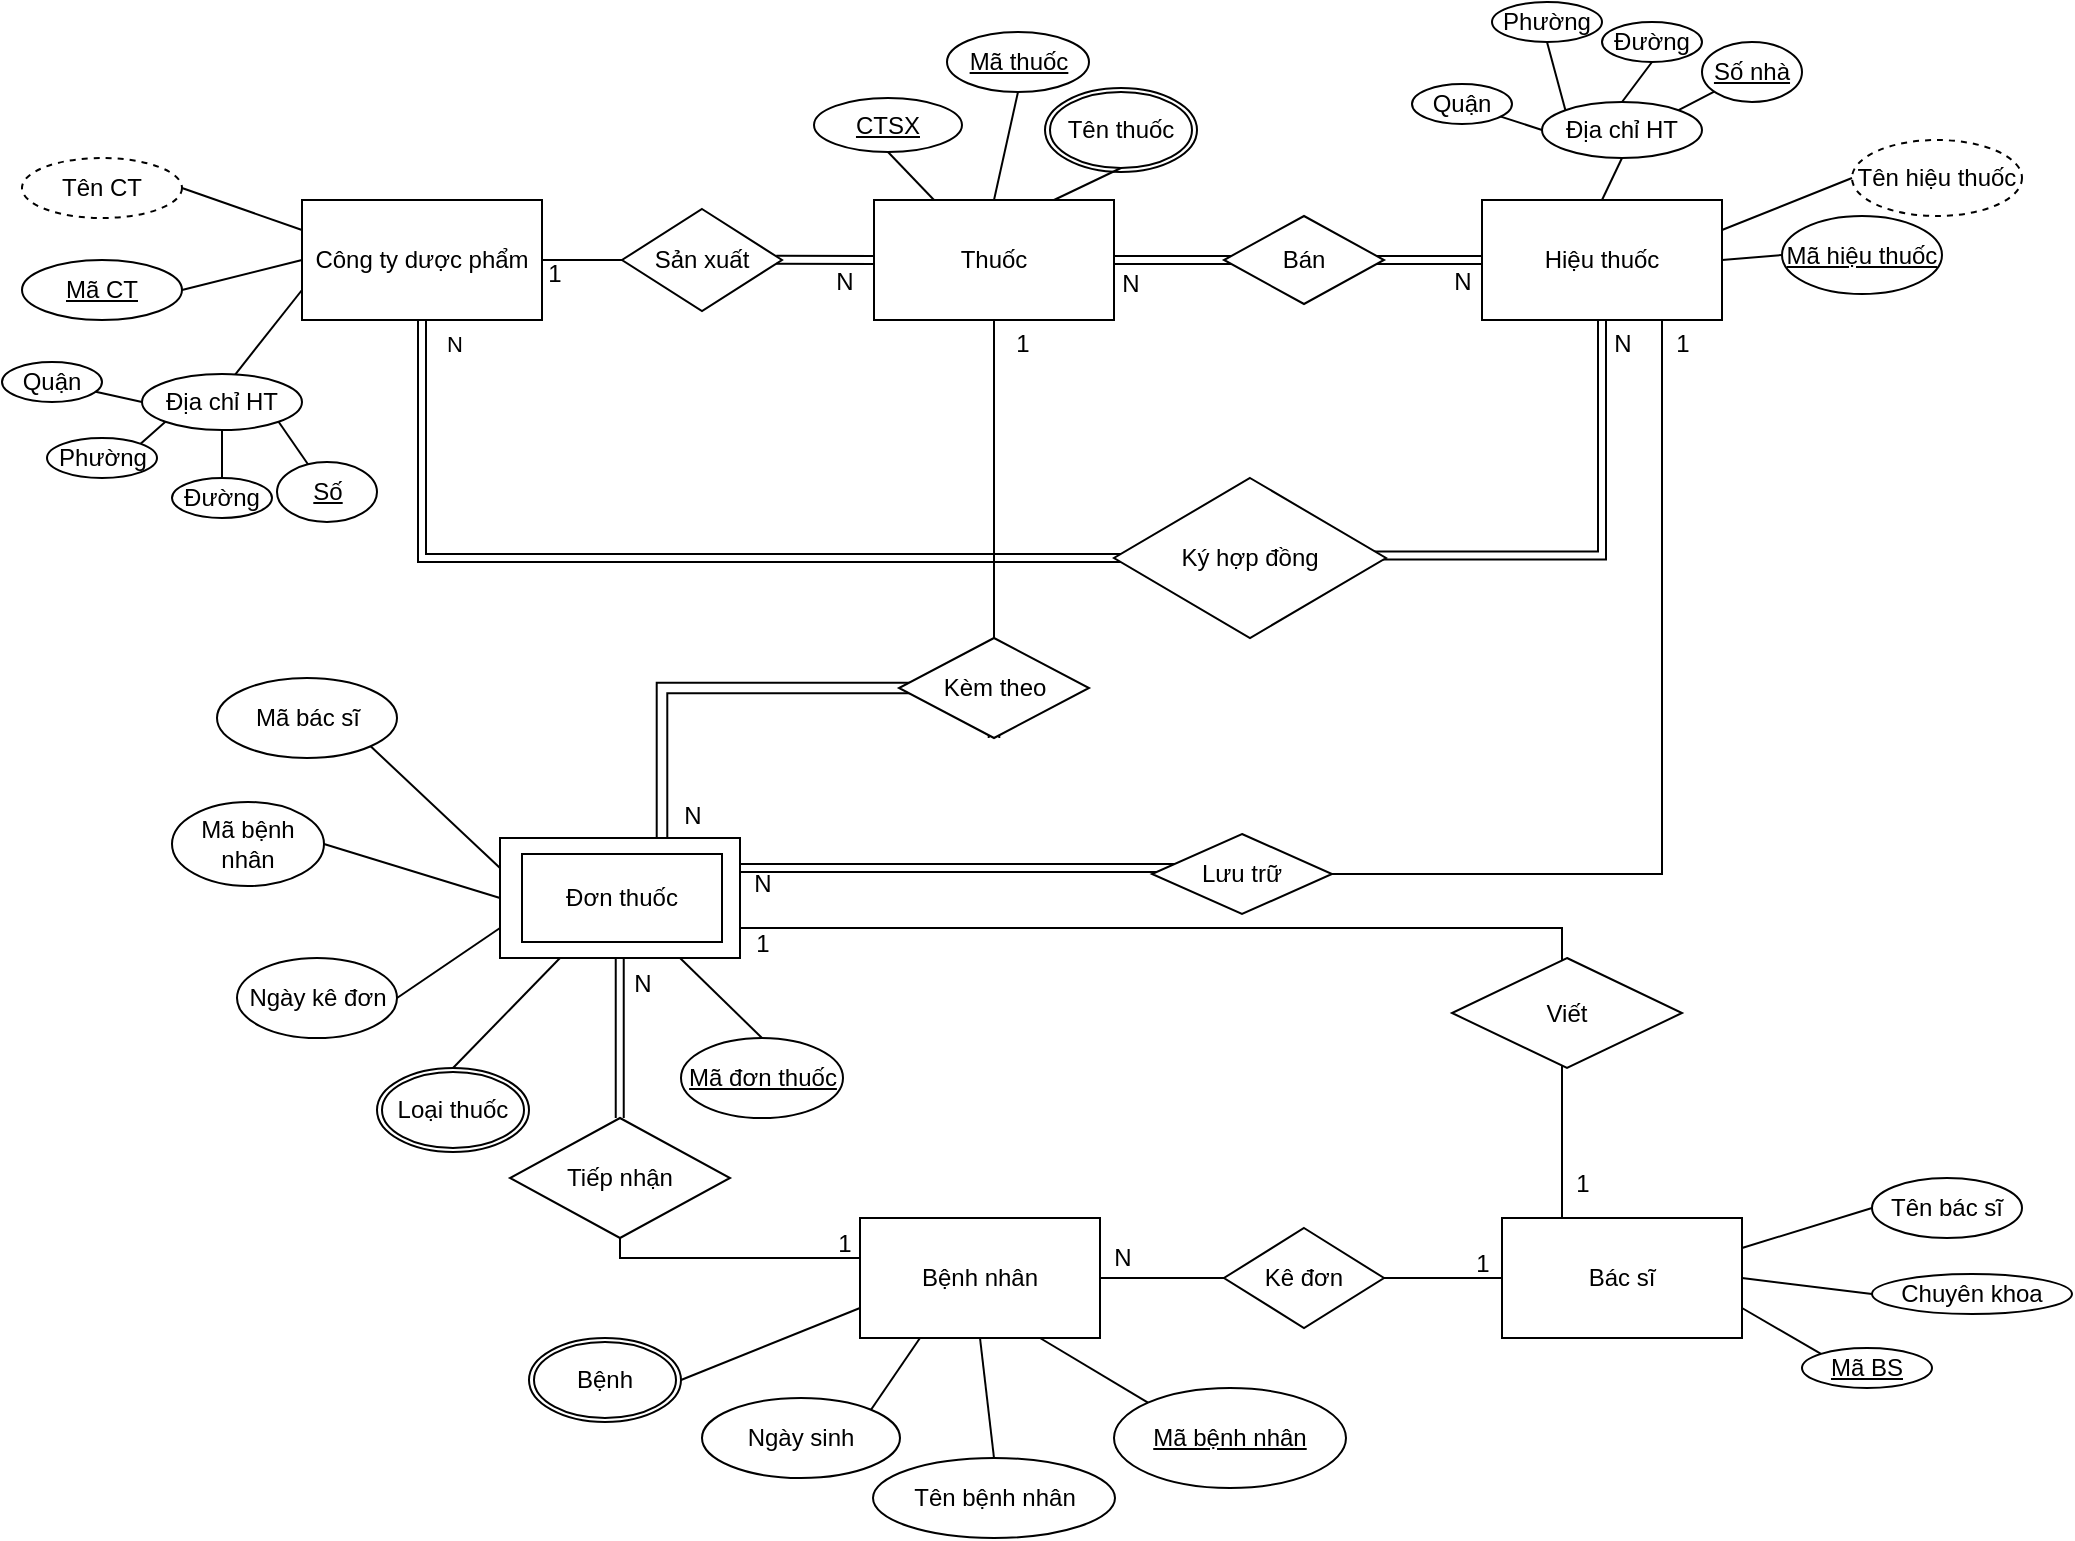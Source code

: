 <mxfile version="26.0.5">
  <diagram name="Trang-1" id="7et00IJPyykRwGStqNOX">
    <mxGraphModel dx="1252" dy="507" grid="1" gridSize="10" guides="1" tooltips="1" connect="1" arrows="1" fold="1" page="1" pageScale="1" pageWidth="1169" pageHeight="827" math="0" shadow="0">
      <root>
        <mxCell id="0" />
        <mxCell id="1" parent="0" />
        <mxCell id="-jooC6iz6s0Kodkt8hwe-134" value="Tên thuốc" style="ellipse;whiteSpace=wrap;html=1;" parent="1" vertex="1">
          <mxGeometry x="531.5" y="83" width="76" height="42" as="geometry" />
        </mxCell>
        <mxCell id="Y5PChdRtXyHQ076jzOGp-1" value="&lt;font style=&quot;vertical-align: inherit;&quot;&gt;&lt;font style=&quot;vertical-align: inherit;&quot;&gt;Thuốc&lt;/font&gt;&lt;/font&gt;" style="rounded=0;whiteSpace=wrap;html=1;" parent="1" vertex="1">
          <mxGeometry x="446" y="139" width="120" height="60" as="geometry" />
        </mxCell>
        <mxCell id="n2jmg5eNicGJN_R5McYE-2" value="&lt;font style=&quot;vertical-align: inherit;&quot;&gt;&lt;font style=&quot;vertical-align: inherit;&quot;&gt;Hiệu thuốc&lt;/font&gt;&lt;/font&gt;" style="rounded=0;whiteSpace=wrap;html=1;" parent="1" vertex="1">
          <mxGeometry x="750" y="139" width="120" height="60" as="geometry" />
        </mxCell>
        <mxCell id="n2jmg5eNicGJN_R5McYE-4" value="&lt;font style=&quot;vertical-align: inherit;&quot;&gt;&lt;font style=&quot;vertical-align: inherit;&quot;&gt;Công ty dược phẩm&lt;/font&gt;&lt;/font&gt;" style="rounded=0;whiteSpace=wrap;html=1;" parent="1" vertex="1">
          <mxGeometry x="160" y="139" width="120" height="60" as="geometry" />
        </mxCell>
        <mxCell id="YLImaf5WuprA8U4HHsAZ-28" value="&lt;u&gt;&lt;font style=&quot;vertical-align: inherit;&quot;&gt;&lt;font style=&quot;vertical-align: inherit;&quot;&gt;Mã thuốc&lt;/font&gt;&lt;/font&gt;&lt;/u&gt;" style="ellipse;whiteSpace=wrap;html=1;" parent="1" vertex="1">
          <mxGeometry x="482.5" y="55" width="71" height="30" as="geometry" />
        </mxCell>
        <mxCell id="YLImaf5WuprA8U4HHsAZ-29" value="Tên thuốc" style="ellipse;whiteSpace=wrap;html=1;" parent="1" vertex="1">
          <mxGeometry x="534" y="85" width="71" height="38" as="geometry" />
        </mxCell>
        <mxCell id="YLImaf5WuprA8U4HHsAZ-48" value="Ngày kê đơn" style="ellipse;whiteSpace=wrap;html=1;" parent="1" vertex="1">
          <mxGeometry x="127.5" y="518" width="80" height="40" as="geometry" />
        </mxCell>
        <mxCell id="YLImaf5WuprA8U4HHsAZ-52" value="&lt;u&gt;Mã đơn thuốc&lt;/u&gt;" style="ellipse;whiteSpace=wrap;html=1;" parent="1" vertex="1">
          <mxGeometry x="349.5" y="558" width="81" height="40" as="geometry" />
        </mxCell>
        <mxCell id="YLImaf5WuprA8U4HHsAZ-57" value="Bác sĩ" style="whiteSpace=wrap;html=1;" parent="1" vertex="1">
          <mxGeometry x="760" y="648" width="120" height="60" as="geometry" />
        </mxCell>
        <mxCell id="YLImaf5WuprA8U4HHsAZ-59" value="&lt;font style=&quot;vertical-align: inherit;&quot;&gt;&lt;font style=&quot;vertical-align: inherit;&quot;&gt;Tên bác sĩ&lt;/font&gt;&lt;/font&gt;" style="ellipse;whiteSpace=wrap;html=1;" parent="1" vertex="1">
          <mxGeometry x="945" y="628" width="75" height="30" as="geometry" />
        </mxCell>
        <mxCell id="YLImaf5WuprA8U4HHsAZ-61" value="&lt;u&gt;&lt;font style=&quot;vertical-align: inherit;&quot;&gt;&lt;font style=&quot;vertical-align: inherit;&quot;&gt;Mã BS&lt;/font&gt;&lt;/font&gt;&lt;/u&gt;" style="ellipse;whiteSpace=wrap;html=1;" parent="1" vertex="1">
          <mxGeometry x="910" y="713" width="65" height="20" as="geometry" />
        </mxCell>
        <mxCell id="6BF6SiY7DCmJ4KTNV9Y5-2" value="&lt;u&gt;&lt;font style=&quot;vertical-align: inherit;&quot;&gt;&lt;font style=&quot;vertical-align: inherit;&quot;&gt;Mã CT&lt;/font&gt;&lt;/font&gt;&lt;/u&gt;" style="ellipse;whiteSpace=wrap;html=1;" parent="1" vertex="1">
          <mxGeometry x="20" y="169" width="80" height="30" as="geometry" />
        </mxCell>
        <mxCell id="6BF6SiY7DCmJ4KTNV9Y5-4" value="&lt;font style=&quot;vertical-align: inherit;&quot;&gt;&lt;font style=&quot;vertical-align: inherit;&quot;&gt;Tên CT&lt;/font&gt;&lt;/font&gt;" style="ellipse;whiteSpace=wrap;html=1;dashed=1;" parent="1" vertex="1">
          <mxGeometry x="20" y="118" width="80" height="30" as="geometry" />
        </mxCell>
        <mxCell id="6BF6SiY7DCmJ4KTNV9Y5-5" value="&lt;font style=&quot;vertical-align: inherit;&quot;&gt;&lt;font style=&quot;vertical-align: inherit;&quot;&gt;Tên hiệu thuốc&lt;/font&gt;&lt;/font&gt;" style="ellipse;whiteSpace=wrap;html=1;rounded=0;dashed=1;" parent="1" vertex="1">
          <mxGeometry x="935" y="109" width="85" height="38" as="geometry" />
        </mxCell>
        <mxCell id="6BF6SiY7DCmJ4KTNV9Y5-8" value="&lt;font style=&quot;vertical-align: inherit;&quot;&gt;&lt;font style=&quot;vertical-align: inherit;&quot;&gt;&lt;u&gt;Mã hiệu thuốc&lt;/u&gt;&lt;/font&gt;&lt;/font&gt;" style="ellipse;whiteSpace=wrap;html=1;" parent="1" vertex="1">
          <mxGeometry x="900" y="147" width="80" height="39" as="geometry" />
        </mxCell>
        <mxCell id="6BF6SiY7DCmJ4KTNV9Y5-19" value="Chuyên khoa" style="ellipse;whiteSpace=wrap;html=1;" parent="1" vertex="1">
          <mxGeometry x="945" y="676" width="100" height="20" as="geometry" />
        </mxCell>
        <mxCell id="6BF6SiY7DCmJ4KTNV9Y5-22" value="Mã bác sĩ" style="ellipse;whiteSpace=wrap;html=1;" parent="1" vertex="1">
          <mxGeometry x="117.5" y="378" width="90" height="40" as="geometry" />
        </mxCell>
        <mxCell id="-jooC6iz6s0Kodkt8hwe-4" value="&lt;font style=&quot;vertical-align: inherit;&quot;&gt;&lt;font style=&quot;vertical-align: inherit;&quot;&gt;&lt;u&gt;CTSX&lt;/u&gt;&lt;/font&gt;&lt;/font&gt;" style="ellipse;whiteSpace=wrap;html=1;" parent="1" vertex="1">
          <mxGeometry x="416" y="88" width="74" height="27" as="geometry" />
        </mxCell>
        <mxCell id="-jooC6iz6s0Kodkt8hwe-5" value="&lt;font style=&quot;vertical-align: inherit;&quot;&gt;&lt;font style=&quot;vertical-align: inherit;&quot;&gt;Địa chỉ HT&lt;/font&gt;&lt;/font&gt;" style="ellipse;whiteSpace=wrap;html=1;rounded=0;" parent="1" vertex="1">
          <mxGeometry x="780" y="90" width="80" height="28" as="geometry" />
        </mxCell>
        <mxCell id="-jooC6iz6s0Kodkt8hwe-8" value="Bệnh nhân" style="rounded=0;whiteSpace=wrap;html=1;" parent="1" vertex="1">
          <mxGeometry x="439" y="648" width="120" height="60" as="geometry" />
        </mxCell>
        <mxCell id="-jooC6iz6s0Kodkt8hwe-9" value="&lt;u&gt;Mã bệnh nhân&lt;/u&gt;" style="ellipse;whiteSpace=wrap;html=1;rounded=0;" parent="1" vertex="1">
          <mxGeometry x="566" y="733" width="116" height="50" as="geometry" />
        </mxCell>
        <mxCell id="-jooC6iz6s0Kodkt8hwe-11" value="Tên bệnh nhân" style="ellipse;whiteSpace=wrap;html=1;rounded=0;" parent="1" vertex="1">
          <mxGeometry x="445.5" y="768" width="121" height="40" as="geometry" />
        </mxCell>
        <mxCell id="-jooC6iz6s0Kodkt8hwe-13" value="Ngày sinh" style="ellipse;whiteSpace=wrap;html=1;rounded=0;" parent="1" vertex="1">
          <mxGeometry x="360" y="738" width="99" height="40" as="geometry" />
        </mxCell>
        <mxCell id="-jooC6iz6s0Kodkt8hwe-29" value="Sản xuất" style="rhombus;whiteSpace=wrap;html=1;" parent="1" vertex="1">
          <mxGeometry x="320" y="143.5" width="80" height="51" as="geometry" />
        </mxCell>
        <mxCell id="-jooC6iz6s0Kodkt8hwe-30" value="1" style="text;html=1;align=center;verticalAlign=middle;resizable=0;points=[];autosize=1;strokeColor=none;fillColor=none;" parent="1" vertex="1">
          <mxGeometry x="271" y="161" width="30" height="30" as="geometry" />
        </mxCell>
        <mxCell id="-jooC6iz6s0Kodkt8hwe-31" value="N" style="text;html=1;align=center;verticalAlign=middle;resizable=0;points=[];autosize=1;strokeColor=none;fillColor=none;" parent="1" vertex="1">
          <mxGeometry x="416" y="164.5" width="30" height="30" as="geometry" />
        </mxCell>
        <mxCell id="-jooC6iz6s0Kodkt8hwe-40" value="N" style="text;html=1;align=center;verticalAlign=middle;resizable=0;points=[];autosize=1;strokeColor=none;fillColor=none;" parent="1" vertex="1">
          <mxGeometry x="725" y="164.5" width="30" height="30" as="geometry" />
        </mxCell>
        <mxCell id="-jooC6iz6s0Kodkt8hwe-41" value="N" style="text;html=1;align=center;verticalAlign=middle;resizable=0;points=[];autosize=1;strokeColor=none;fillColor=none;" parent="1" vertex="1">
          <mxGeometry x="559" y="166" width="30" height="30" as="geometry" />
        </mxCell>
        <mxCell id="-jooC6iz6s0Kodkt8hwe-46" value="N" style="text;html=1;align=center;verticalAlign=middle;resizable=0;points=[];autosize=1;strokeColor=none;fillColor=none;" parent="1" vertex="1">
          <mxGeometry x="340" y="432" width="30" height="30" as="geometry" />
        </mxCell>
        <mxCell id="-jooC6iz6s0Kodkt8hwe-48" value="Tiếp nhận" style="rhombus;whiteSpace=wrap;html=1;" parent="1" vertex="1">
          <mxGeometry x="264" y="598" width="110" height="60" as="geometry" />
        </mxCell>
        <mxCell id="-jooC6iz6s0Kodkt8hwe-50" value="1" style="text;html=1;align=center;verticalAlign=middle;resizable=0;points=[];autosize=1;strokeColor=none;fillColor=none;" parent="1" vertex="1">
          <mxGeometry x="416" y="646" width="30" height="30" as="geometry" />
        </mxCell>
        <mxCell id="-jooC6iz6s0Kodkt8hwe-52" value="" style="endArrow=none;html=1;rounded=0;entryX=0.5;entryY=1;entryDx=0;entryDy=0;exitX=0;exitY=0.25;exitDx=0;exitDy=0;edgeStyle=orthogonalEdgeStyle;" parent="1" source="-jooC6iz6s0Kodkt8hwe-8" target="-jooC6iz6s0Kodkt8hwe-48" edge="1">
          <mxGeometry width="50" height="50" relative="1" as="geometry">
            <mxPoint x="270" y="708" as="sourcePoint" />
            <mxPoint x="320" y="658" as="targetPoint" />
            <Array as="points">
              <mxPoint x="439" y="668" />
              <mxPoint x="319" y="668" />
            </Array>
          </mxGeometry>
        </mxCell>
        <mxCell id="-jooC6iz6s0Kodkt8hwe-54" value="" style="endArrow=none;html=1;rounded=0;entryX=0.5;entryY=1;entryDx=0;entryDy=0;exitX=0.952;exitY=0.484;exitDx=0;exitDy=0;edgeStyle=orthogonalEdgeStyle;shape=link;exitPerimeter=0;" parent="1" source="-jooC6iz6s0Kodkt8hwe-55" target="n2jmg5eNicGJN_R5McYE-2" edge="1">
          <mxGeometry width="50" height="50" relative="1" as="geometry">
            <mxPoint x="450" y="308" as="sourcePoint" />
            <mxPoint x="420" y="228" as="targetPoint" />
          </mxGeometry>
        </mxCell>
        <mxCell id="-jooC6iz6s0Kodkt8hwe-57" style="edgeStyle=orthogonalEdgeStyle;rounded=0;orthogonalLoop=1;jettySize=auto;html=1;entryX=0.5;entryY=1;entryDx=0;entryDy=0;exitX=0.147;exitY=0.5;exitDx=0;exitDy=0;exitPerimeter=0;shape=link;" parent="1" source="-jooC6iz6s0Kodkt8hwe-55" target="n2jmg5eNicGJN_R5McYE-4" edge="1">
          <mxGeometry relative="1" as="geometry" />
        </mxCell>
        <mxCell id="4TaCZcS6Ez6T2U-_yOx7-1" value="N" style="edgeLabel;html=1;align=center;verticalAlign=middle;resizable=0;points=[];" parent="-jooC6iz6s0Kodkt8hwe-57" vertex="1" connectable="0">
          <mxGeometry x="0.973" y="-19" relative="1" as="geometry">
            <mxPoint x="-3" y="5" as="offset" />
          </mxGeometry>
        </mxCell>
        <mxCell id="-jooC6iz6s0Kodkt8hwe-55" value="Ký hợp đồng" style="rhombus;whiteSpace=wrap;html=1;" parent="1" vertex="1">
          <mxGeometry x="566" y="278" width="136" height="80" as="geometry" />
        </mxCell>
        <mxCell id="-jooC6iz6s0Kodkt8hwe-59" value="N" style="text;html=1;align=center;verticalAlign=middle;resizable=0;points=[];autosize=1;strokeColor=none;fillColor=none;" parent="1" vertex="1">
          <mxGeometry x="805" y="196" width="30" height="30" as="geometry" />
        </mxCell>
        <mxCell id="-jooC6iz6s0Kodkt8hwe-62" value="" style="endArrow=none;html=1;rounded=0;exitX=0;exitY=0.25;exitDx=0;exitDy=0;entryX=1;entryY=0.5;entryDx=0;entryDy=0;" parent="1" source="n2jmg5eNicGJN_R5McYE-4" target="6BF6SiY7DCmJ4KTNV9Y5-4" edge="1">
          <mxGeometry width="50" height="50" relative="1" as="geometry">
            <mxPoint x="180" y="128" as="sourcePoint" />
            <mxPoint x="119.392" y="142.174" as="targetPoint" />
          </mxGeometry>
        </mxCell>
        <mxCell id="-jooC6iz6s0Kodkt8hwe-63" value="" style="endArrow=none;html=1;rounded=0;exitX=0;exitY=0.5;exitDx=0;exitDy=0;entryX=1;entryY=0.5;entryDx=0;entryDy=0;" parent="1" source="n2jmg5eNicGJN_R5McYE-4" target="6BF6SiY7DCmJ4KTNV9Y5-2" edge="1">
          <mxGeometry width="50" height="50" relative="1" as="geometry">
            <mxPoint x="170" y="164" as="sourcePoint" />
            <mxPoint x="130.0" y="181" as="targetPoint" />
          </mxGeometry>
        </mxCell>
        <mxCell id="-jooC6iz6s0Kodkt8hwe-64" value="" style="endArrow=none;html=1;rounded=0;exitX=0;exitY=0.75;exitDx=0;exitDy=0;entryX=0.575;entryY=0.036;entryDx=0;entryDy=0;entryPerimeter=0;" parent="1" source="n2jmg5eNicGJN_R5McYE-4" target="-jooC6iz6s0Kodkt8hwe-125" edge="1">
          <mxGeometry width="50" height="50" relative="1" as="geometry">
            <mxPoint x="180" y="174" as="sourcePoint" />
            <mxPoint x="128.397" y="224.767" as="targetPoint" />
          </mxGeometry>
        </mxCell>
        <mxCell id="-jooC6iz6s0Kodkt8hwe-65" value="" style="endArrow=none;html=1;rounded=0;exitX=0;exitY=0.5;exitDx=0;exitDy=0;entryX=1;entryY=0.5;entryDx=0;entryDy=0;" parent="1" source="-jooC6iz6s0Kodkt8hwe-29" target="n2jmg5eNicGJN_R5McYE-4" edge="1">
          <mxGeometry width="50" height="50" relative="1" as="geometry">
            <mxPoint x="322" y="177" as="sourcePoint" />
            <mxPoint x="280" y="166" as="targetPoint" />
          </mxGeometry>
        </mxCell>
        <mxCell id="-jooC6iz6s0Kodkt8hwe-67" value="" style="endArrow=none;html=1;rounded=0;entryX=0;entryY=0.5;entryDx=0;entryDy=0;shape=link;exitX=0.964;exitY=0.498;exitDx=0;exitDy=0;exitPerimeter=0;" parent="1" source="-jooC6iz6s0Kodkt8hwe-29" target="Y5PChdRtXyHQ076jzOGp-1" edge="1">
          <mxGeometry width="50" height="50" relative="1" as="geometry">
            <mxPoint x="410" y="178" as="sourcePoint" />
            <mxPoint x="460" y="128" as="targetPoint" />
          </mxGeometry>
        </mxCell>
        <mxCell id="-jooC6iz6s0Kodkt8hwe-68" value="" style="endArrow=none;html=1;rounded=0;exitX=1;exitY=0.5;exitDx=0;exitDy=0;entryX=0;entryY=0.5;entryDx=0;entryDy=0;shape=link;" parent="1" source="Y5PChdRtXyHQ076jzOGp-1" target="n2jmg5eNicGJN_R5McYE-2" edge="1">
          <mxGeometry width="50" height="50" relative="1" as="geometry">
            <mxPoint x="560" y="178" as="sourcePoint" />
            <mxPoint x="610" y="128" as="targetPoint" />
          </mxGeometry>
        </mxCell>
        <mxCell id="-jooC6iz6s0Kodkt8hwe-38" value="Bán" style="rhombus;whiteSpace=wrap;html=1;" parent="1" vertex="1">
          <mxGeometry x="621" y="147" width="80" height="44" as="geometry" />
        </mxCell>
        <mxCell id="-jooC6iz6s0Kodkt8hwe-69" value="" style="endArrow=none;html=1;rounded=0;exitX=0.25;exitY=0;exitDx=0;exitDy=0;entryX=0.5;entryY=1;entryDx=0;entryDy=0;" parent="1" source="Y5PChdRtXyHQ076jzOGp-1" target="-jooC6iz6s0Kodkt8hwe-4" edge="1">
          <mxGeometry width="50" height="50" relative="1" as="geometry">
            <mxPoint x="460" y="148" as="sourcePoint" />
            <mxPoint x="510" y="98" as="targetPoint" />
          </mxGeometry>
        </mxCell>
        <mxCell id="-jooC6iz6s0Kodkt8hwe-70" value="" style="endArrow=none;html=1;rounded=0;exitX=0.5;exitY=0;exitDx=0;exitDy=0;entryX=0.5;entryY=1;entryDx=0;entryDy=0;" parent="1" source="Y5PChdRtXyHQ076jzOGp-1" target="YLImaf5WuprA8U4HHsAZ-28" edge="1">
          <mxGeometry width="50" height="50" relative="1" as="geometry">
            <mxPoint x="486" y="149" as="sourcePoint" />
            <mxPoint x="514.5" y="88.0" as="targetPoint" />
          </mxGeometry>
        </mxCell>
        <mxCell id="-jooC6iz6s0Kodkt8hwe-71" value="" style="endArrow=none;html=1;rounded=0;exitX=0.75;exitY=0;exitDx=0;exitDy=0;entryX=0.5;entryY=1;entryDx=0;entryDy=0;" parent="1" source="Y5PChdRtXyHQ076jzOGp-1" target="YLImaf5WuprA8U4HHsAZ-29" edge="1">
          <mxGeometry width="50" height="50" relative="1" as="geometry">
            <mxPoint x="496" y="159" as="sourcePoint" />
            <mxPoint x="473" y="107" as="targetPoint" />
          </mxGeometry>
        </mxCell>
        <mxCell id="-jooC6iz6s0Kodkt8hwe-73" value="" style="endArrow=none;html=1;rounded=0;exitX=0.5;exitY=0;exitDx=0;exitDy=0;entryX=0.5;entryY=1;entryDx=0;entryDy=0;" parent="1" source="n2jmg5eNicGJN_R5McYE-2" target="-jooC6iz6s0Kodkt8hwe-5" edge="1">
          <mxGeometry width="50" height="50" relative="1" as="geometry">
            <mxPoint x="703" y="166" as="sourcePoint" />
            <mxPoint x="680" y="114" as="targetPoint" />
          </mxGeometry>
        </mxCell>
        <mxCell id="-jooC6iz6s0Kodkt8hwe-74" value="" style="endArrow=none;html=1;rounded=0;exitX=1;exitY=0.25;exitDx=0;exitDy=0;entryX=0;entryY=0.5;entryDx=0;entryDy=0;" parent="1" source="n2jmg5eNicGJN_R5McYE-2" target="6BF6SiY7DCmJ4KTNV9Y5-5" edge="1">
          <mxGeometry width="50" height="50" relative="1" as="geometry">
            <mxPoint x="820" y="149" as="sourcePoint" />
            <mxPoint x="830" y="128" as="targetPoint" />
          </mxGeometry>
        </mxCell>
        <mxCell id="-jooC6iz6s0Kodkt8hwe-75" value="" style="endArrow=none;html=1;rounded=0;exitX=1;exitY=0.5;exitDx=0;exitDy=0;entryX=0;entryY=0.5;entryDx=0;entryDy=0;" parent="1" source="n2jmg5eNicGJN_R5McYE-2" target="6BF6SiY7DCmJ4KTNV9Y5-8" edge="1">
          <mxGeometry width="50" height="50" relative="1" as="geometry">
            <mxPoint x="830" y="159" as="sourcePoint" />
            <mxPoint x="840" y="138" as="targetPoint" />
          </mxGeometry>
        </mxCell>
        <mxCell id="-jooC6iz6s0Kodkt8hwe-76" value="" style="endArrow=none;html=1;rounded=0;entryX=0;entryY=0.25;entryDx=0;entryDy=0;exitX=1;exitY=1;exitDx=0;exitDy=0;" parent="1" source="6BF6SiY7DCmJ4KTNV9Y5-22" target="YLImaf5WuprA8U4HHsAZ-37" edge="1">
          <mxGeometry width="50" height="50" relative="1" as="geometry">
            <mxPoint x="210" y="528" as="sourcePoint" />
            <mxPoint x="260" y="478" as="targetPoint" />
          </mxGeometry>
        </mxCell>
        <mxCell id="-jooC6iz6s0Kodkt8hwe-77" value="" style="endArrow=none;html=1;rounded=0;entryX=0;entryY=0.5;entryDx=0;entryDy=0;exitX=1;exitY=0.5;exitDx=0;exitDy=0;" parent="1" source="-jooC6iz6s0Kodkt8hwe-135" target="YLImaf5WuprA8U4HHsAZ-37" edge="1">
          <mxGeometry width="50" height="50" relative="1" as="geometry">
            <mxPoint x="172.5" y="455.5" as="sourcePoint" />
            <mxPoint x="260" y="488" as="targetPoint" />
          </mxGeometry>
        </mxCell>
        <mxCell id="-jooC6iz6s0Kodkt8hwe-80" value="" style="endArrow=none;html=1;rounded=0;exitX=1;exitY=0.5;exitDx=0;exitDy=0;entryX=0;entryY=0.75;entryDx=0;entryDy=0;" parent="1" source="YLImaf5WuprA8U4HHsAZ-48" target="YLImaf5WuprA8U4HHsAZ-37" edge="1">
          <mxGeometry width="50" height="50" relative="1" as="geometry">
            <mxPoint x="220" y="568" as="sourcePoint" />
            <mxPoint x="270" y="518" as="targetPoint" />
          </mxGeometry>
        </mxCell>
        <mxCell id="-jooC6iz6s0Kodkt8hwe-82" value="" style="endArrow=none;html=1;rounded=0;exitX=0.5;exitY=0;exitDx=0;exitDy=0;entryX=0.75;entryY=1;entryDx=0;entryDy=0;" parent="1" source="YLImaf5WuprA8U4HHsAZ-52" target="YLImaf5WuprA8U4HHsAZ-37" edge="1">
          <mxGeometry width="50" height="50" relative="1" as="geometry">
            <mxPoint x="300" y="568" as="sourcePoint" />
            <mxPoint x="350" y="518" as="targetPoint" />
          </mxGeometry>
        </mxCell>
        <mxCell id="-jooC6iz6s0Kodkt8hwe-83" value="" style="endArrow=none;html=1;rounded=0;entryX=0.5;entryY=1;entryDx=0;entryDy=0;shape=link;" parent="1" edge="1">
          <mxGeometry width="50" height="50" relative="1" as="geometry">
            <mxPoint x="318.87" y="598" as="sourcePoint" />
            <mxPoint x="318.87" y="518" as="targetPoint" />
          </mxGeometry>
        </mxCell>
        <mxCell id="-jooC6iz6s0Kodkt8hwe-84" value="N" style="text;html=1;align=center;verticalAlign=middle;resizable=0;points=[];autosize=1;strokeColor=none;fillColor=none;" parent="1" vertex="1">
          <mxGeometry x="315" y="516" width="30" height="30" as="geometry" />
        </mxCell>
        <mxCell id="-jooC6iz6s0Kodkt8hwe-85" value="" style="endArrow=none;html=1;rounded=0;entryX=0.5;entryY=1;entryDx=0;entryDy=0;exitX=1;exitY=0.5;exitDx=0;exitDy=0;edgeStyle=orthogonalEdgeStyle;shape=link;width=5.294;" parent="1" source="YLImaf5WuprA8U4HHsAZ-37" target="-jooC6iz6s0Kodkt8hwe-86" edge="1">
          <mxGeometry width="50" height="50" relative="1" as="geometry">
            <mxPoint x="506" y="398" as="sourcePoint" />
            <mxPoint x="520" y="198" as="targetPoint" />
            <Array as="points">
              <mxPoint x="340" y="488" />
              <mxPoint x="340" y="383" />
              <mxPoint x="506" y="383" />
            </Array>
          </mxGeometry>
        </mxCell>
        <mxCell id="-jooC6iz6s0Kodkt8hwe-86" value="Kèm theo" style="rhombus;whiteSpace=wrap;html=1;" parent="1" vertex="1">
          <mxGeometry x="458.5" y="358" width="95" height="50" as="geometry" />
        </mxCell>
        <mxCell id="-jooC6iz6s0Kodkt8hwe-87" value="1" style="text;html=1;align=center;verticalAlign=middle;resizable=0;points=[];autosize=1;strokeColor=none;fillColor=none;" parent="1" vertex="1">
          <mxGeometry x="505" y="196" width="30" height="30" as="geometry" />
        </mxCell>
        <mxCell id="-jooC6iz6s0Kodkt8hwe-88" value="" style="endArrow=none;html=1;rounded=0;exitX=0.5;exitY=0;exitDx=0;exitDy=0;entryX=0.5;entryY=1;entryDx=0;entryDy=0;" parent="1" source="-jooC6iz6s0Kodkt8hwe-86" target="Y5PChdRtXyHQ076jzOGp-1" edge="1">
          <mxGeometry width="50" height="50" relative="1" as="geometry">
            <mxPoint x="550" y="348" as="sourcePoint" />
            <mxPoint x="600" y="298" as="targetPoint" />
          </mxGeometry>
        </mxCell>
        <mxCell id="YLImaf5WuprA8U4HHsAZ-37" value="Đơn thuốc" style="whiteSpace=wrap;html=1;" parent="1" vertex="1">
          <mxGeometry x="259" y="458" width="120" height="60" as="geometry" />
        </mxCell>
        <mxCell id="-jooC6iz6s0Kodkt8hwe-89" value="" style="endArrow=none;html=1;rounded=0;exitX=1;exitY=0.25;exitDx=0;exitDy=0;shape=link;entryX=0.222;entryY=0.425;entryDx=0;entryDy=0;entryPerimeter=0;" parent="1" source="YLImaf5WuprA8U4HHsAZ-37" target="-jooC6iz6s0Kodkt8hwe-90" edge="1">
          <mxGeometry width="50" height="50" relative="1" as="geometry">
            <mxPoint x="480" y="528" as="sourcePoint" />
            <mxPoint x="530" y="488" as="targetPoint" />
            <Array as="points">
              <mxPoint x="530" y="473" />
            </Array>
          </mxGeometry>
        </mxCell>
        <mxCell id="-jooC6iz6s0Kodkt8hwe-90" value="Lưu trữ" style="rhombus;whiteSpace=wrap;html=1;" parent="1" vertex="1">
          <mxGeometry x="585" y="456" width="90" height="40" as="geometry" />
        </mxCell>
        <mxCell id="-jooC6iz6s0Kodkt8hwe-91" value="" style="endArrow=none;html=1;rounded=0;exitX=1;exitY=0.5;exitDx=0;exitDy=0;entryX=0.75;entryY=1;entryDx=0;entryDy=0;edgeStyle=orthogonalEdgeStyle;" parent="1" source="-jooC6iz6s0Kodkt8hwe-90" target="n2jmg5eNicGJN_R5McYE-2" edge="1">
          <mxGeometry width="50" height="50" relative="1" as="geometry">
            <mxPoint x="600" y="488" as="sourcePoint" />
            <mxPoint x="650" y="438" as="targetPoint" />
          </mxGeometry>
        </mxCell>
        <mxCell id="-jooC6iz6s0Kodkt8hwe-95" value="N" style="text;html=1;align=center;verticalAlign=middle;resizable=0;points=[];autosize=1;strokeColor=none;fillColor=none;" parent="1" vertex="1">
          <mxGeometry x="375" y="466" width="30" height="30" as="geometry" />
        </mxCell>
        <mxCell id="-jooC6iz6s0Kodkt8hwe-96" value="1" style="text;html=1;align=center;verticalAlign=middle;resizable=0;points=[];autosize=1;strokeColor=none;fillColor=none;" parent="1" vertex="1">
          <mxGeometry x="835" y="196" width="30" height="30" as="geometry" />
        </mxCell>
        <mxCell id="-jooC6iz6s0Kodkt8hwe-97" value="" style="endArrow=none;html=1;rounded=0;entryX=0;entryY=0.5;entryDx=0;entryDy=0;exitX=1;exitY=0.5;exitDx=0;exitDy=0;" parent="1" source="-jooC6iz6s0Kodkt8hwe-98" target="YLImaf5WuprA8U4HHsAZ-57" edge="1">
          <mxGeometry width="50" height="50" relative="1" as="geometry">
            <mxPoint x="560" y="678" as="sourcePoint" />
            <mxPoint x="610" y="628" as="targetPoint" />
          </mxGeometry>
        </mxCell>
        <mxCell id="-jooC6iz6s0Kodkt8hwe-99" value="" style="endArrow=none;html=1;rounded=0;entryX=0;entryY=0.5;entryDx=0;entryDy=0;exitX=1;exitY=0.5;exitDx=0;exitDy=0;" parent="1" source="-jooC6iz6s0Kodkt8hwe-8" target="-jooC6iz6s0Kodkt8hwe-98" edge="1">
          <mxGeometry width="50" height="50" relative="1" as="geometry">
            <mxPoint x="559" y="678" as="sourcePoint" />
            <mxPoint x="760" y="678" as="targetPoint" />
          </mxGeometry>
        </mxCell>
        <mxCell id="-jooC6iz6s0Kodkt8hwe-98" value="Kê đơn" style="rhombus;whiteSpace=wrap;html=1;" parent="1" vertex="1">
          <mxGeometry x="621" y="653" width="80" height="50" as="geometry" />
        </mxCell>
        <mxCell id="-jooC6iz6s0Kodkt8hwe-100" value="1" style="text;html=1;align=center;verticalAlign=middle;resizable=0;points=[];autosize=1;strokeColor=none;fillColor=none;" parent="1" vertex="1">
          <mxGeometry x="735" y="656" width="30" height="30" as="geometry" />
        </mxCell>
        <mxCell id="-jooC6iz6s0Kodkt8hwe-101" value="N" style="text;html=1;align=center;verticalAlign=middle;resizable=0;points=[];autosize=1;strokeColor=none;fillColor=none;" parent="1" vertex="1">
          <mxGeometry x="554.5" y="653" width="30" height="30" as="geometry" />
        </mxCell>
        <mxCell id="-jooC6iz6s0Kodkt8hwe-102" value="" style="endArrow=none;html=1;rounded=0;entryX=1;entryY=0.75;entryDx=0;entryDy=0;exitX=0.25;exitY=0;exitDx=0;exitDy=0;edgeStyle=orthogonalEdgeStyle;" parent="1" source="YLImaf5WuprA8U4HHsAZ-57" target="YLImaf5WuprA8U4HHsAZ-37" edge="1">
          <mxGeometry width="50" height="50" relative="1" as="geometry">
            <mxPoint x="490" y="658" as="sourcePoint" />
            <mxPoint x="540" y="608" as="targetPoint" />
          </mxGeometry>
        </mxCell>
        <mxCell id="-jooC6iz6s0Kodkt8hwe-103" value="Viết" style="rhombus;whiteSpace=wrap;html=1;" parent="1" vertex="1">
          <mxGeometry x="735" y="518" width="115" height="55" as="geometry" />
        </mxCell>
        <mxCell id="-jooC6iz6s0Kodkt8hwe-105" value="1" style="text;html=1;align=center;verticalAlign=middle;resizable=0;points=[];autosize=1;strokeColor=none;fillColor=none;" parent="1" vertex="1">
          <mxGeometry x="785" y="616" width="30" height="30" as="geometry" />
        </mxCell>
        <mxCell id="-jooC6iz6s0Kodkt8hwe-106" value="1" style="text;html=1;align=center;verticalAlign=middle;resizable=0;points=[];autosize=1;strokeColor=none;fillColor=none;" parent="1" vertex="1">
          <mxGeometry x="375" y="496" width="30" height="30" as="geometry" />
        </mxCell>
        <mxCell id="-jooC6iz6s0Kodkt8hwe-107" value="" style="endArrow=none;html=1;rounded=0;entryX=0.25;entryY=1;entryDx=0;entryDy=0;exitX=1;exitY=0;exitDx=0;exitDy=0;" parent="1" source="-jooC6iz6s0Kodkt8hwe-13" target="-jooC6iz6s0Kodkt8hwe-8" edge="1">
          <mxGeometry width="50" height="50" relative="1" as="geometry">
            <mxPoint x="440" y="748" as="sourcePoint" />
            <mxPoint x="490" y="698" as="targetPoint" />
          </mxGeometry>
        </mxCell>
        <mxCell id="-jooC6iz6s0Kodkt8hwe-108" value="" style="endArrow=none;html=1;rounded=0;entryX=0.5;entryY=1;entryDx=0;entryDy=0;exitX=0.5;exitY=0;exitDx=0;exitDy=0;" parent="1" source="-jooC6iz6s0Kodkt8hwe-11" target="-jooC6iz6s0Kodkt8hwe-8" edge="1">
          <mxGeometry width="50" height="50" relative="1" as="geometry">
            <mxPoint x="454" y="754" as="sourcePoint" />
            <mxPoint x="479" y="718" as="targetPoint" />
          </mxGeometry>
        </mxCell>
        <mxCell id="-jooC6iz6s0Kodkt8hwe-109" value="" style="endArrow=none;html=1;rounded=0;entryX=0.75;entryY=1;entryDx=0;entryDy=0;exitX=0;exitY=0;exitDx=0;exitDy=0;" parent="1" source="-jooC6iz6s0Kodkt8hwe-9" target="-jooC6iz6s0Kodkt8hwe-8" edge="1">
          <mxGeometry width="50" height="50" relative="1" as="geometry">
            <mxPoint x="464" y="764" as="sourcePoint" />
            <mxPoint x="489" y="728" as="targetPoint" />
          </mxGeometry>
        </mxCell>
        <mxCell id="-jooC6iz6s0Kodkt8hwe-110" value="" style="endArrow=none;html=1;rounded=0;exitX=1;exitY=0.25;exitDx=0;exitDy=0;entryX=0;entryY=0.5;entryDx=0;entryDy=0;" parent="1" source="YLImaf5WuprA8U4HHsAZ-57" target="YLImaf5WuprA8U4HHsAZ-59" edge="1">
          <mxGeometry width="50" height="50" relative="1" as="geometry">
            <mxPoint x="880" y="668" as="sourcePoint" />
            <mxPoint x="930" y="618" as="targetPoint" />
          </mxGeometry>
        </mxCell>
        <mxCell id="-jooC6iz6s0Kodkt8hwe-111" value="" style="endArrow=none;html=1;rounded=0;exitX=1;exitY=0.5;exitDx=0;exitDy=0;entryX=0;entryY=0.5;entryDx=0;entryDy=0;" parent="1" source="YLImaf5WuprA8U4HHsAZ-57" target="6BF6SiY7DCmJ4KTNV9Y5-19" edge="1">
          <mxGeometry width="50" height="50" relative="1" as="geometry">
            <mxPoint x="890" y="673" as="sourcePoint" />
            <mxPoint x="955" y="658" as="targetPoint" />
          </mxGeometry>
        </mxCell>
        <mxCell id="-jooC6iz6s0Kodkt8hwe-112" value="" style="endArrow=none;html=1;rounded=0;exitX=1;exitY=0.75;exitDx=0;exitDy=0;entryX=0;entryY=0;entryDx=0;entryDy=0;" parent="1" source="YLImaf5WuprA8U4HHsAZ-57" target="YLImaf5WuprA8U4HHsAZ-61" edge="1">
          <mxGeometry width="50" height="50" relative="1" as="geometry">
            <mxPoint x="900" y="683" as="sourcePoint" />
            <mxPoint x="965" y="668" as="targetPoint" />
          </mxGeometry>
        </mxCell>
        <mxCell id="-jooC6iz6s0Kodkt8hwe-117" value="" style="endArrow=none;html=1;rounded=0;exitX=1;exitY=0;exitDx=0;exitDy=0;" parent="1" source="-jooC6iz6s0Kodkt8hwe-5" target="-jooC6iz6s0Kodkt8hwe-118" edge="1">
          <mxGeometry width="50" height="50" relative="1" as="geometry">
            <mxPoint x="830" y="98" as="sourcePoint" />
            <mxPoint x="870" y="78" as="targetPoint" />
          </mxGeometry>
        </mxCell>
        <mxCell id="-jooC6iz6s0Kodkt8hwe-118" value="&lt;u&gt;Số nhà&lt;/u&gt;" style="ellipse;whiteSpace=wrap;html=1;" parent="1" vertex="1">
          <mxGeometry x="860" y="60" width="50" height="30" as="geometry" />
        </mxCell>
        <mxCell id="-jooC6iz6s0Kodkt8hwe-119" value="" style="endArrow=none;html=1;rounded=0;exitX=0.5;exitY=0;exitDx=0;exitDy=0;entryX=0.5;entryY=1;entryDx=0;entryDy=0;" parent="1" source="-jooC6iz6s0Kodkt8hwe-5" target="-jooC6iz6s0Kodkt8hwe-120" edge="1">
          <mxGeometry width="50" height="50" relative="1" as="geometry">
            <mxPoint x="849" y="94" as="sourcePoint" />
            <mxPoint x="810" y="70" as="targetPoint" />
          </mxGeometry>
        </mxCell>
        <mxCell id="-jooC6iz6s0Kodkt8hwe-120" value="Đường" style="ellipse;whiteSpace=wrap;html=1;" parent="1" vertex="1">
          <mxGeometry x="810" y="50" width="50" height="20" as="geometry" />
        </mxCell>
        <mxCell id="-jooC6iz6s0Kodkt8hwe-121" value="" style="endArrow=none;html=1;rounded=0;exitX=0;exitY=0;exitDx=0;exitDy=0;entryX=0.5;entryY=1;entryDx=0;entryDy=0;" parent="1" source="-jooC6iz6s0Kodkt8hwe-5" target="-jooC6iz6s0Kodkt8hwe-122" edge="1">
          <mxGeometry width="50" height="50" relative="1" as="geometry">
            <mxPoint x="815" y="90" as="sourcePoint" />
            <mxPoint x="790" y="50" as="targetPoint" />
          </mxGeometry>
        </mxCell>
        <mxCell id="-jooC6iz6s0Kodkt8hwe-122" value="Phường" style="ellipse;whiteSpace=wrap;html=1;" parent="1" vertex="1">
          <mxGeometry x="755" y="40" width="55" height="20" as="geometry" />
        </mxCell>
        <mxCell id="-jooC6iz6s0Kodkt8hwe-123" value="" style="endArrow=none;html=1;rounded=0;exitX=0;exitY=0.5;exitDx=0;exitDy=0;" parent="1" source="-jooC6iz6s0Kodkt8hwe-5" target="-jooC6iz6s0Kodkt8hwe-124" edge="1">
          <mxGeometry width="50" height="50" relative="1" as="geometry">
            <mxPoint x="780" y="101" as="sourcePoint" />
            <mxPoint x="750" y="100" as="targetPoint" />
          </mxGeometry>
        </mxCell>
        <mxCell id="-jooC6iz6s0Kodkt8hwe-124" value="Quận" style="ellipse;whiteSpace=wrap;html=1;" parent="1" vertex="1">
          <mxGeometry x="715" y="81" width="50" height="20" as="geometry" />
        </mxCell>
        <mxCell id="-jooC6iz6s0Kodkt8hwe-125" value="&lt;font style=&quot;vertical-align: inherit;&quot;&gt;&lt;font style=&quot;vertical-align: inherit;&quot;&gt;Địa chỉ HT&lt;/font&gt;&lt;/font&gt;" style="ellipse;whiteSpace=wrap;html=1;rounded=0;" parent="1" vertex="1">
          <mxGeometry x="80" y="226" width="80" height="28" as="geometry" />
        </mxCell>
        <mxCell id="-jooC6iz6s0Kodkt8hwe-126" value="" style="endArrow=none;html=1;rounded=0;exitX=1;exitY=1;exitDx=0;exitDy=0;" parent="1" source="-jooC6iz6s0Kodkt8hwe-125" target="-jooC6iz6s0Kodkt8hwe-127" edge="1">
          <mxGeometry width="50" height="50" relative="1" as="geometry">
            <mxPoint x="117.5" y="308" as="sourcePoint" />
            <mxPoint x="157.5" y="288" as="targetPoint" />
          </mxGeometry>
        </mxCell>
        <mxCell id="-jooC6iz6s0Kodkt8hwe-127" value="&lt;u&gt;Số&lt;/u&gt;" style="ellipse;whiteSpace=wrap;html=1;" parent="1" vertex="1">
          <mxGeometry x="147.5" y="270" width="50" height="30" as="geometry" />
        </mxCell>
        <mxCell id="-jooC6iz6s0Kodkt8hwe-128" value="" style="endArrow=none;html=1;rounded=0;exitX=0.5;exitY=1;exitDx=0;exitDy=0;entryX=0.5;entryY=1;entryDx=0;entryDy=0;" parent="1" source="-jooC6iz6s0Kodkt8hwe-125" target="-jooC6iz6s0Kodkt8hwe-129" edge="1">
          <mxGeometry width="50" height="50" relative="1" as="geometry">
            <mxPoint x="136.5" y="304" as="sourcePoint" />
            <mxPoint x="97.5" y="280" as="targetPoint" />
          </mxGeometry>
        </mxCell>
        <mxCell id="-jooC6iz6s0Kodkt8hwe-129" value="Đường" style="ellipse;whiteSpace=wrap;html=1;" parent="1" vertex="1">
          <mxGeometry x="95" y="278" width="50" height="20" as="geometry" />
        </mxCell>
        <mxCell id="-jooC6iz6s0Kodkt8hwe-130" value="" style="endArrow=none;html=1;rounded=0;exitX=0;exitY=1;exitDx=0;exitDy=0;entryX=0.5;entryY=1;entryDx=0;entryDy=0;" parent="1" source="-jooC6iz6s0Kodkt8hwe-125" target="-jooC6iz6s0Kodkt8hwe-131" edge="1">
          <mxGeometry width="50" height="50" relative="1" as="geometry">
            <mxPoint x="102.5" y="300" as="sourcePoint" />
            <mxPoint x="77.5" y="260" as="targetPoint" />
          </mxGeometry>
        </mxCell>
        <mxCell id="-jooC6iz6s0Kodkt8hwe-131" value="Phường" style="ellipse;whiteSpace=wrap;html=1;" parent="1" vertex="1">
          <mxGeometry x="32.5" y="258" width="55" height="20" as="geometry" />
        </mxCell>
        <mxCell id="-jooC6iz6s0Kodkt8hwe-132" value="" style="endArrow=none;html=1;rounded=0;exitX=0;exitY=0.5;exitDx=0;exitDy=0;" parent="1" source="-jooC6iz6s0Kodkt8hwe-125" target="-jooC6iz6s0Kodkt8hwe-133" edge="1">
          <mxGeometry width="50" height="50" relative="1" as="geometry">
            <mxPoint x="67.5" y="311" as="sourcePoint" />
            <mxPoint x="37.5" y="310" as="targetPoint" />
          </mxGeometry>
        </mxCell>
        <mxCell id="-jooC6iz6s0Kodkt8hwe-133" value="Quận" style="ellipse;whiteSpace=wrap;html=1;" parent="1" vertex="1">
          <mxGeometry x="10" y="220" width="50" height="20" as="geometry" />
        </mxCell>
        <mxCell id="-jooC6iz6s0Kodkt8hwe-135" value="&lt;font style=&quot;vertical-align: inherit;&quot;&gt;&lt;font style=&quot;vertical-align: inherit;&quot;&gt;Mã bệnh nhân&lt;/font&gt;&lt;/font&gt;" style="ellipse;whiteSpace=wrap;html=1;" parent="1" vertex="1">
          <mxGeometry x="95" y="440" width="76" height="42" as="geometry" />
        </mxCell>
        <mxCell id="-jooC6iz6s0Kodkt8hwe-137" value="Tên thuốc" style="ellipse;whiteSpace=wrap;html=1;" parent="1" vertex="1">
          <mxGeometry x="197.5" y="573" width="76" height="42" as="geometry" />
        </mxCell>
        <mxCell id="-jooC6iz6s0Kodkt8hwe-138" value="Loại thuốc" style="ellipse;whiteSpace=wrap;html=1;" parent="1" vertex="1">
          <mxGeometry x="200" y="575" width="71" height="38" as="geometry" />
        </mxCell>
        <mxCell id="-jooC6iz6s0Kodkt8hwe-139" value="" style="endArrow=none;html=1;rounded=0;entryX=0.25;entryY=1;entryDx=0;entryDy=0;exitX=0.5;exitY=0;exitDx=0;exitDy=0;" parent="1" source="-jooC6iz6s0Kodkt8hwe-137" target="YLImaf5WuprA8U4HHsAZ-37" edge="1">
          <mxGeometry width="50" height="50" relative="1" as="geometry">
            <mxPoint x="240" y="600" as="sourcePoint" />
            <mxPoint x="290" y="550" as="targetPoint" />
          </mxGeometry>
        </mxCell>
        <mxCell id="-jooC6iz6s0Kodkt8hwe-140" value="" style="endArrow=none;html=1;rounded=0;entryX=0;entryY=0.75;entryDx=0;entryDy=0;exitX=1;exitY=0.5;exitDx=0;exitDy=0;" parent="1" source="-jooC6iz6s0Kodkt8hwe-142" target="-jooC6iz6s0Kodkt8hwe-8" edge="1">
          <mxGeometry width="50" height="50" relative="1" as="geometry">
            <mxPoint x="349.5" y="713" as="sourcePoint" />
            <mxPoint x="460" y="660" as="targetPoint" />
          </mxGeometry>
        </mxCell>
        <mxCell id="-jooC6iz6s0Kodkt8hwe-142" value="Tên thuốc" style="ellipse;whiteSpace=wrap;html=1;" parent="1" vertex="1">
          <mxGeometry x="273.5" y="708" width="76" height="42" as="geometry" />
        </mxCell>
        <mxCell id="-jooC6iz6s0Kodkt8hwe-143" value="Bệnh" style="ellipse;whiteSpace=wrap;html=1;" parent="1" vertex="1">
          <mxGeometry x="276" y="710" width="71" height="38" as="geometry" />
        </mxCell>
        <mxCell id="YgohVe4519d_d-cnyB-o-1" value="Đơn thuốc" style="whiteSpace=wrap;html=1;" vertex="1" parent="1">
          <mxGeometry x="270" y="466" width="100" height="44" as="geometry" />
        </mxCell>
      </root>
    </mxGraphModel>
  </diagram>
</mxfile>

